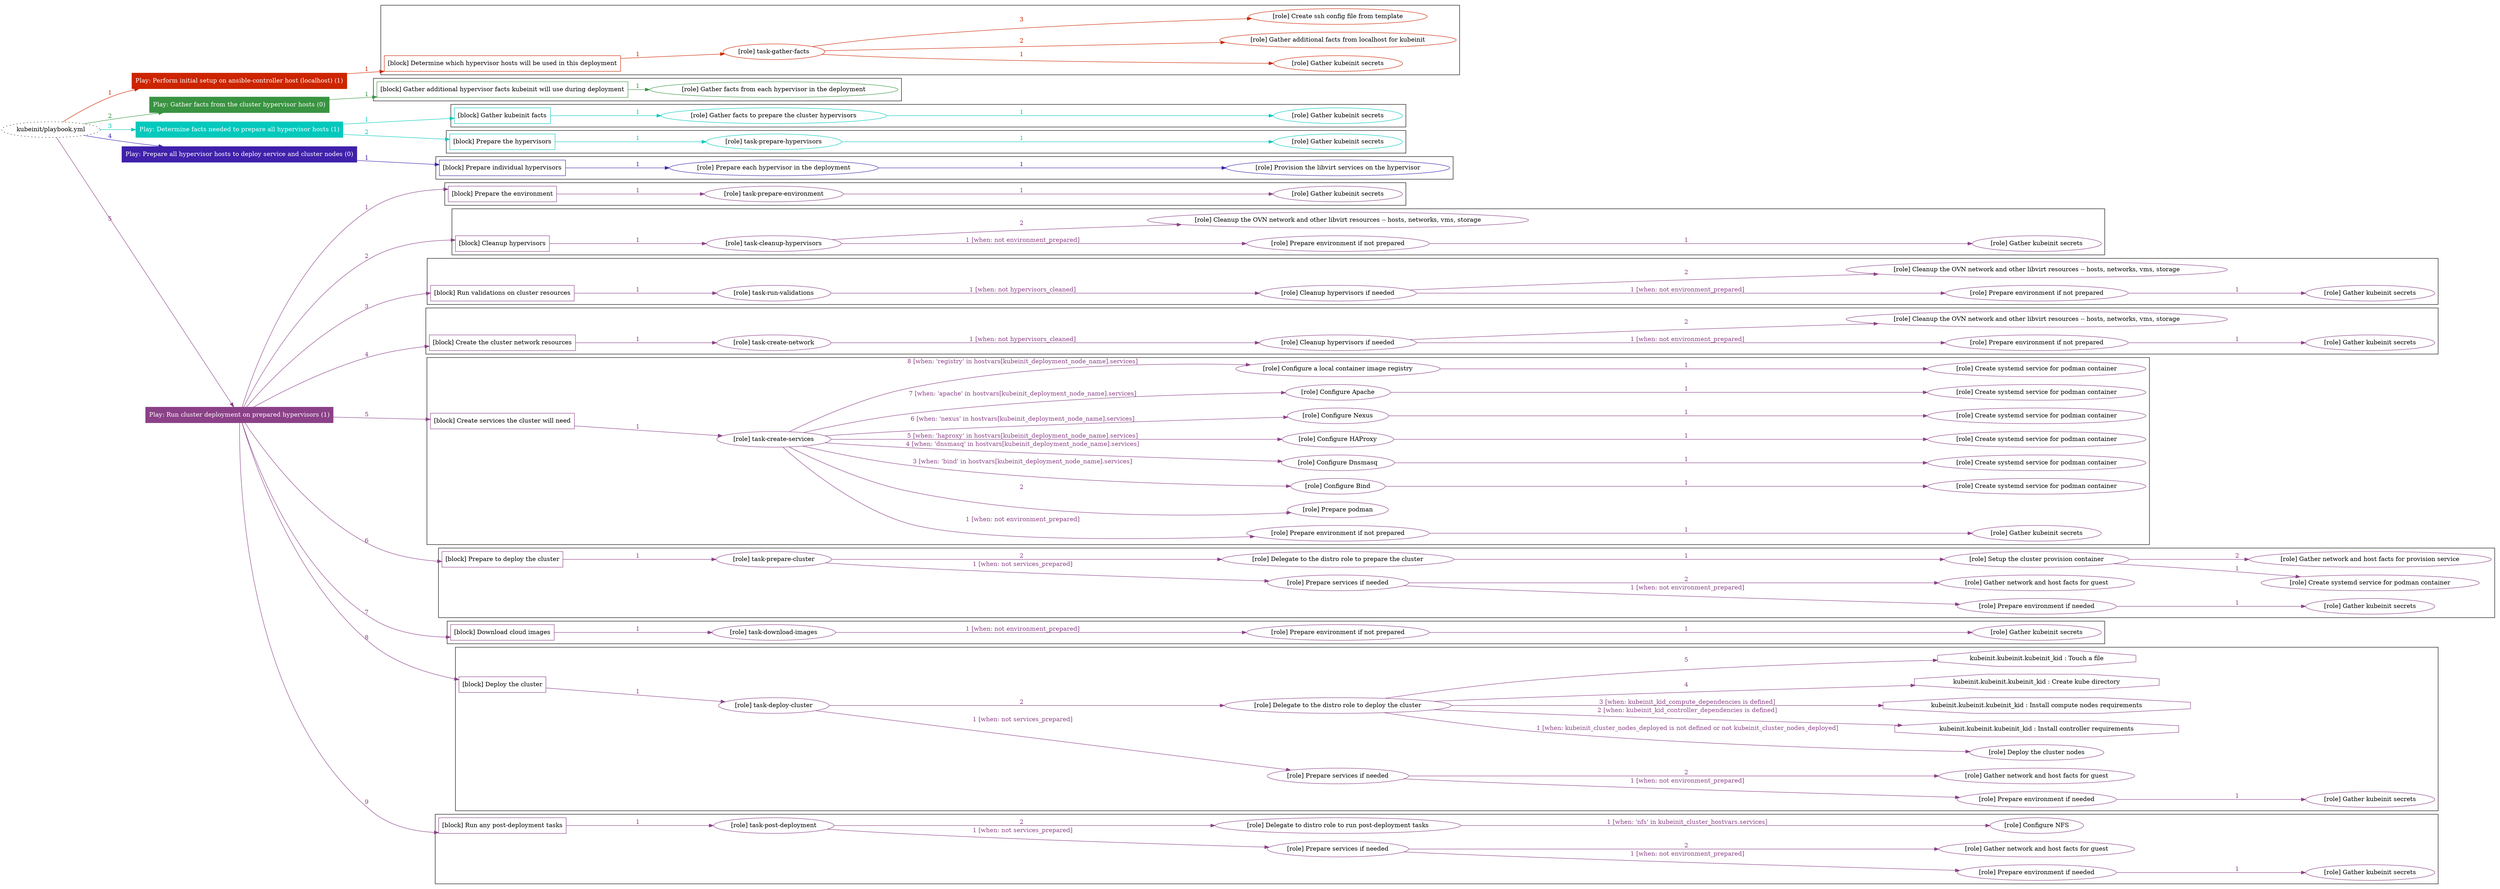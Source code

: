 digraph {
	graph [concentrate=true ordering=in rankdir=LR ratio=fill]
	edge [esep=5 sep=10]
	"kubeinit/playbook.yml" [URL="/home/runner/work/kubeinit/kubeinit/kubeinit/playbook.yml" id=playbook_a3b6d988 style=dotted]
	"kubeinit/playbook.yml" -> play_7da88937 [label="1 " color="#cc2500" fontcolor="#cc2500" id=edge_ec2f7f2c labeltooltip="1 " tooltip="1 "]
	subgraph "Play: Perform initial setup on ansible-controller host (localhost) (1)" {
		play_7da88937 [label="Play: Perform initial setup on ansible-controller host (localhost) (1)" URL="/home/runner/work/kubeinit/kubeinit/kubeinit/playbook.yml" color="#cc2500" fontcolor="#ffffff" id=play_7da88937 shape=box style=filled tooltip=localhost]
		play_7da88937 -> block_01de7db5 [label=1 color="#cc2500" fontcolor="#cc2500" id=edge_010103b4 labeltooltip=1 tooltip=1]
		subgraph cluster_block_01de7db5 {
			block_01de7db5 [label="[block] Determine which hypervisor hosts will be used in this deployment" URL="/home/runner/work/kubeinit/kubeinit/kubeinit/playbook.yml" color="#cc2500" id=block_01de7db5 labeltooltip="Determine which hypervisor hosts will be used in this deployment" shape=box tooltip="Determine which hypervisor hosts will be used in this deployment"]
			block_01de7db5 -> role_2841d60a [label="1 " color="#cc2500" fontcolor="#cc2500" id=edge_7ce9f77d labeltooltip="1 " tooltip="1 "]
			subgraph "task-gather-facts" {
				role_2841d60a [label="[role] task-gather-facts" URL="/home/runner/work/kubeinit/kubeinit/kubeinit/playbook.yml" color="#cc2500" id=role_2841d60a tooltip="task-gather-facts"]
				role_2841d60a -> role_4d927977 [label="1 " color="#cc2500" fontcolor="#cc2500" id=edge_10606aba labeltooltip="1 " tooltip="1 "]
				subgraph "Gather kubeinit secrets" {
					role_4d927977 [label="[role] Gather kubeinit secrets" URL="/home/runner/.ansible/collections/ansible_collections/kubeinit/kubeinit/roles/kubeinit_prepare/tasks/build_hypervisors_group.yml" color="#cc2500" id=role_4d927977 tooltip="Gather kubeinit secrets"]
				}
				role_2841d60a -> role_61345fc3 [label="2 " color="#cc2500" fontcolor="#cc2500" id=edge_1d467a12 labeltooltip="2 " tooltip="2 "]
				subgraph "Gather additional facts from localhost for kubeinit" {
					role_61345fc3 [label="[role] Gather additional facts from localhost for kubeinit" URL="/home/runner/.ansible/collections/ansible_collections/kubeinit/kubeinit/roles/kubeinit_prepare/tasks/build_hypervisors_group.yml" color="#cc2500" id=role_61345fc3 tooltip="Gather additional facts from localhost for kubeinit"]
				}
				role_2841d60a -> role_c1e74e64 [label="3 " color="#cc2500" fontcolor="#cc2500" id=edge_eb1b4c31 labeltooltip="3 " tooltip="3 "]
				subgraph "Create ssh config file from template" {
					role_c1e74e64 [label="[role] Create ssh config file from template" URL="/home/runner/.ansible/collections/ansible_collections/kubeinit/kubeinit/roles/kubeinit_prepare/tasks/build_hypervisors_group.yml" color="#cc2500" id=role_c1e74e64 tooltip="Create ssh config file from template"]
				}
			}
		}
	}
	"kubeinit/playbook.yml" -> play_c700f852 [label="2 " color="#399341" fontcolor="#399341" id=edge_25d1ec1a labeltooltip="2 " tooltip="2 "]
	subgraph "Play: Gather facts from the cluster hypervisor hosts (0)" {
		play_c700f852 [label="Play: Gather facts from the cluster hypervisor hosts (0)" URL="/home/runner/work/kubeinit/kubeinit/kubeinit/playbook.yml" color="#399341" fontcolor="#ffffff" id=play_c700f852 shape=box style=filled tooltip="Play: Gather facts from the cluster hypervisor hosts (0)"]
		play_c700f852 -> block_2046d2c4 [label=1 color="#399341" fontcolor="#399341" id=edge_0dbc45b4 labeltooltip=1 tooltip=1]
		subgraph cluster_block_2046d2c4 {
			block_2046d2c4 [label="[block] Gather additional hypervisor facts kubeinit will use during deployment" URL="/home/runner/work/kubeinit/kubeinit/kubeinit/playbook.yml" color="#399341" id=block_2046d2c4 labeltooltip="Gather additional hypervisor facts kubeinit will use during deployment" shape=box tooltip="Gather additional hypervisor facts kubeinit will use during deployment"]
			block_2046d2c4 -> role_655b7c63 [label="1 " color="#399341" fontcolor="#399341" id=edge_48ed6dbc labeltooltip="1 " tooltip="1 "]
			subgraph "Gather facts from each hypervisor in the deployment" {
				role_655b7c63 [label="[role] Gather facts from each hypervisor in the deployment" URL="/home/runner/work/kubeinit/kubeinit/kubeinit/playbook.yml" color="#399341" id=role_655b7c63 tooltip="Gather facts from each hypervisor in the deployment"]
			}
		}
	}
	"kubeinit/playbook.yml" -> play_9a8b04d5 [label="3 " color="#03c9bd" fontcolor="#03c9bd" id=edge_8480d9ca labeltooltip="3 " tooltip="3 "]
	subgraph "Play: Determine facts needed to prepare all hypervisor hosts (1)" {
		play_9a8b04d5 [label="Play: Determine facts needed to prepare all hypervisor hosts (1)" URL="/home/runner/work/kubeinit/kubeinit/kubeinit/playbook.yml" color="#03c9bd" fontcolor="#ffffff" id=play_9a8b04d5 shape=box style=filled tooltip=localhost]
		play_9a8b04d5 -> block_3eb2d1ef [label=1 color="#03c9bd" fontcolor="#03c9bd" id=edge_2e309b5a labeltooltip=1 tooltip=1]
		subgraph cluster_block_3eb2d1ef {
			block_3eb2d1ef [label="[block] Gather kubeinit facts" URL="/home/runner/work/kubeinit/kubeinit/kubeinit/playbook.yml" color="#03c9bd" id=block_3eb2d1ef labeltooltip="Gather kubeinit facts" shape=box tooltip="Gather kubeinit facts"]
			block_3eb2d1ef -> role_31548848 [label="1 " color="#03c9bd" fontcolor="#03c9bd" id=edge_3d2cd5bd labeltooltip="1 " tooltip="1 "]
			subgraph "Gather facts to prepare the cluster hypervisors" {
				role_31548848 [label="[role] Gather facts to prepare the cluster hypervisors" URL="/home/runner/work/kubeinit/kubeinit/kubeinit/playbook.yml" color="#03c9bd" id=role_31548848 tooltip="Gather facts to prepare the cluster hypervisors"]
				role_31548848 -> role_09ef5339 [label="1 " color="#03c9bd" fontcolor="#03c9bd" id=edge_1ca9e06e labeltooltip="1 " tooltip="1 "]
				subgraph "Gather kubeinit secrets" {
					role_09ef5339 [label="[role] Gather kubeinit secrets" URL="/home/runner/.ansible/collections/ansible_collections/kubeinit/kubeinit/roles/kubeinit_prepare/tasks/gather_kubeinit_facts.yml" color="#03c9bd" id=role_09ef5339 tooltip="Gather kubeinit secrets"]
				}
			}
		}
		play_9a8b04d5 -> block_5aad5f3d [label=2 color="#03c9bd" fontcolor="#03c9bd" id=edge_21dec9cb labeltooltip=2 tooltip=2]
		subgraph cluster_block_5aad5f3d {
			block_5aad5f3d [label="[block] Prepare the hypervisors" URL="/home/runner/work/kubeinit/kubeinit/kubeinit/playbook.yml" color="#03c9bd" id=block_5aad5f3d labeltooltip="Prepare the hypervisors" shape=box tooltip="Prepare the hypervisors"]
			block_5aad5f3d -> role_c0caacc0 [label="1 " color="#03c9bd" fontcolor="#03c9bd" id=edge_78eedc3a labeltooltip="1 " tooltip="1 "]
			subgraph "task-prepare-hypervisors" {
				role_c0caacc0 [label="[role] task-prepare-hypervisors" URL="/home/runner/work/kubeinit/kubeinit/kubeinit/playbook.yml" color="#03c9bd" id=role_c0caacc0 tooltip="task-prepare-hypervisors"]
				role_c0caacc0 -> role_a5a10338 [label="1 " color="#03c9bd" fontcolor="#03c9bd" id=edge_91ee9cf1 labeltooltip="1 " tooltip="1 "]
				subgraph "Gather kubeinit secrets" {
					role_a5a10338 [label="[role] Gather kubeinit secrets" URL="/home/runner/.ansible/collections/ansible_collections/kubeinit/kubeinit/roles/kubeinit_prepare/tasks/gather_kubeinit_facts.yml" color="#03c9bd" id=role_a5a10338 tooltip="Gather kubeinit secrets"]
				}
			}
		}
	}
	"kubeinit/playbook.yml" -> play_d4c3e355 [label="4 " color="#3f21ab" fontcolor="#3f21ab" id=edge_8b8034c9 labeltooltip="4 " tooltip="4 "]
	subgraph "Play: Prepare all hypervisor hosts to deploy service and cluster nodes (0)" {
		play_d4c3e355 [label="Play: Prepare all hypervisor hosts to deploy service and cluster nodes (0)" URL="/home/runner/work/kubeinit/kubeinit/kubeinit/playbook.yml" color="#3f21ab" fontcolor="#ffffff" id=play_d4c3e355 shape=box style=filled tooltip="Play: Prepare all hypervisor hosts to deploy service and cluster nodes (0)"]
		play_d4c3e355 -> block_ae126452 [label=1 color="#3f21ab" fontcolor="#3f21ab" id=edge_fa7900cc labeltooltip=1 tooltip=1]
		subgraph cluster_block_ae126452 {
			block_ae126452 [label="[block] Prepare individual hypervisors" URL="/home/runner/work/kubeinit/kubeinit/kubeinit/playbook.yml" color="#3f21ab" id=block_ae126452 labeltooltip="Prepare individual hypervisors" shape=box tooltip="Prepare individual hypervisors"]
			block_ae126452 -> role_384e535c [label="1 " color="#3f21ab" fontcolor="#3f21ab" id=edge_6902a4d9 labeltooltip="1 " tooltip="1 "]
			subgraph "Prepare each hypervisor in the deployment" {
				role_384e535c [label="[role] Prepare each hypervisor in the deployment" URL="/home/runner/work/kubeinit/kubeinit/kubeinit/playbook.yml" color="#3f21ab" id=role_384e535c tooltip="Prepare each hypervisor in the deployment"]
				role_384e535c -> role_13bac1fe [label="1 " color="#3f21ab" fontcolor="#3f21ab" id=edge_a03aad65 labeltooltip="1 " tooltip="1 "]
				subgraph "Provision the libvirt services on the hypervisor" {
					role_13bac1fe [label="[role] Provision the libvirt services on the hypervisor" URL="/home/runner/.ansible/collections/ansible_collections/kubeinit/kubeinit/roles/kubeinit_prepare/tasks/prepare_hypervisor.yml" color="#3f21ab" id=role_13bac1fe tooltip="Provision the libvirt services on the hypervisor"]
				}
			}
		}
	}
	"kubeinit/playbook.yml" -> play_ee2919b8 [label="5 " color="#8b4187" fontcolor="#8b4187" id=edge_284d4d8f labeltooltip="5 " tooltip="5 "]
	subgraph "Play: Run cluster deployment on prepared hypervisors (1)" {
		play_ee2919b8 [label="Play: Run cluster deployment on prepared hypervisors (1)" URL="/home/runner/work/kubeinit/kubeinit/kubeinit/playbook.yml" color="#8b4187" fontcolor="#ffffff" id=play_ee2919b8 shape=box style=filled tooltip=localhost]
		play_ee2919b8 -> block_0b40c368 [label=1 color="#8b4187" fontcolor="#8b4187" id=edge_a4daf62c labeltooltip=1 tooltip=1]
		subgraph cluster_block_0b40c368 {
			block_0b40c368 [label="[block] Prepare the environment" URL="/home/runner/work/kubeinit/kubeinit/kubeinit/playbook.yml" color="#8b4187" id=block_0b40c368 labeltooltip="Prepare the environment" shape=box tooltip="Prepare the environment"]
			block_0b40c368 -> role_77a5ecb5 [label="1 " color="#8b4187" fontcolor="#8b4187" id=edge_56739574 labeltooltip="1 " tooltip="1 "]
			subgraph "task-prepare-environment" {
				role_77a5ecb5 [label="[role] task-prepare-environment" URL="/home/runner/work/kubeinit/kubeinit/kubeinit/playbook.yml" color="#8b4187" id=role_77a5ecb5 tooltip="task-prepare-environment"]
				role_77a5ecb5 -> role_3a2b55ae [label="1 " color="#8b4187" fontcolor="#8b4187" id=edge_ef85f53b labeltooltip="1 " tooltip="1 "]
				subgraph "Gather kubeinit secrets" {
					role_3a2b55ae [label="[role] Gather kubeinit secrets" URL="/home/runner/.ansible/collections/ansible_collections/kubeinit/kubeinit/roles/kubeinit_prepare/tasks/gather_kubeinit_facts.yml" color="#8b4187" id=role_3a2b55ae tooltip="Gather kubeinit secrets"]
				}
			}
		}
		play_ee2919b8 -> block_7fd4cbfb [label=2 color="#8b4187" fontcolor="#8b4187" id=edge_3981ab30 labeltooltip=2 tooltip=2]
		subgraph cluster_block_7fd4cbfb {
			block_7fd4cbfb [label="[block] Cleanup hypervisors" URL="/home/runner/work/kubeinit/kubeinit/kubeinit/playbook.yml" color="#8b4187" id=block_7fd4cbfb labeltooltip="Cleanup hypervisors" shape=box tooltip="Cleanup hypervisors"]
			block_7fd4cbfb -> role_df36cb8c [label="1 " color="#8b4187" fontcolor="#8b4187" id=edge_929e90c1 labeltooltip="1 " tooltip="1 "]
			subgraph "task-cleanup-hypervisors" {
				role_df36cb8c [label="[role] task-cleanup-hypervisors" URL="/home/runner/work/kubeinit/kubeinit/kubeinit/playbook.yml" color="#8b4187" id=role_df36cb8c tooltip="task-cleanup-hypervisors"]
				role_df36cb8c -> role_170c4e81 [label="1 [when: not environment_prepared]" color="#8b4187" fontcolor="#8b4187" id=edge_e5377685 labeltooltip="1 [when: not environment_prepared]" tooltip="1 [when: not environment_prepared]"]
				subgraph "Prepare environment if not prepared" {
					role_170c4e81 [label="[role] Prepare environment if not prepared" URL="/home/runner/.ansible/collections/ansible_collections/kubeinit/kubeinit/roles/kubeinit_prepare/tasks/cleanup_hypervisors.yml" color="#8b4187" id=role_170c4e81 tooltip="Prepare environment if not prepared"]
					role_170c4e81 -> role_0bed563b [label="1 " color="#8b4187" fontcolor="#8b4187" id=edge_7bca97a5 labeltooltip="1 " tooltip="1 "]
					subgraph "Gather kubeinit secrets" {
						role_0bed563b [label="[role] Gather kubeinit secrets" URL="/home/runner/.ansible/collections/ansible_collections/kubeinit/kubeinit/roles/kubeinit_prepare/tasks/gather_kubeinit_facts.yml" color="#8b4187" id=role_0bed563b tooltip="Gather kubeinit secrets"]
					}
				}
				role_df36cb8c -> role_b9a8eeab [label="2 " color="#8b4187" fontcolor="#8b4187" id=edge_07374d51 labeltooltip="2 " tooltip="2 "]
				subgraph "Cleanup the OVN network and other libvirt resources -- hosts, networks, vms, storage" {
					role_b9a8eeab [label="[role] Cleanup the OVN network and other libvirt resources -- hosts, networks, vms, storage" URL="/home/runner/.ansible/collections/ansible_collections/kubeinit/kubeinit/roles/kubeinit_prepare/tasks/cleanup_hypervisors.yml" color="#8b4187" id=role_b9a8eeab tooltip="Cleanup the OVN network and other libvirt resources -- hosts, networks, vms, storage"]
				}
			}
		}
		play_ee2919b8 -> block_14c41b4b [label=3 color="#8b4187" fontcolor="#8b4187" id=edge_72a6cb76 labeltooltip=3 tooltip=3]
		subgraph cluster_block_14c41b4b {
			block_14c41b4b [label="[block] Run validations on cluster resources" URL="/home/runner/work/kubeinit/kubeinit/kubeinit/playbook.yml" color="#8b4187" id=block_14c41b4b labeltooltip="Run validations on cluster resources" shape=box tooltip="Run validations on cluster resources"]
			block_14c41b4b -> role_aa5f715f [label="1 " color="#8b4187" fontcolor="#8b4187" id=edge_05eca11f labeltooltip="1 " tooltip="1 "]
			subgraph "task-run-validations" {
				role_aa5f715f [label="[role] task-run-validations" URL="/home/runner/work/kubeinit/kubeinit/kubeinit/playbook.yml" color="#8b4187" id=role_aa5f715f tooltip="task-run-validations"]
				role_aa5f715f -> role_aabf47f7 [label="1 [when: not hypervisors_cleaned]" color="#8b4187" fontcolor="#8b4187" id=edge_7cb7654c labeltooltip="1 [when: not hypervisors_cleaned]" tooltip="1 [when: not hypervisors_cleaned]"]
				subgraph "Cleanup hypervisors if needed" {
					role_aabf47f7 [label="[role] Cleanup hypervisors if needed" URL="/home/runner/.ansible/collections/ansible_collections/kubeinit/kubeinit/roles/kubeinit_validations/tasks/main.yml" color="#8b4187" id=role_aabf47f7 tooltip="Cleanup hypervisors if needed"]
					role_aabf47f7 -> role_b5839041 [label="1 [when: not environment_prepared]" color="#8b4187" fontcolor="#8b4187" id=edge_a832a2ee labeltooltip="1 [when: not environment_prepared]" tooltip="1 [when: not environment_prepared]"]
					subgraph "Prepare environment if not prepared" {
						role_b5839041 [label="[role] Prepare environment if not prepared" URL="/home/runner/.ansible/collections/ansible_collections/kubeinit/kubeinit/roles/kubeinit_prepare/tasks/cleanup_hypervisors.yml" color="#8b4187" id=role_b5839041 tooltip="Prepare environment if not prepared"]
						role_b5839041 -> role_329ce0e7 [label="1 " color="#8b4187" fontcolor="#8b4187" id=edge_b0f44d13 labeltooltip="1 " tooltip="1 "]
						subgraph "Gather kubeinit secrets" {
							role_329ce0e7 [label="[role] Gather kubeinit secrets" URL="/home/runner/.ansible/collections/ansible_collections/kubeinit/kubeinit/roles/kubeinit_prepare/tasks/gather_kubeinit_facts.yml" color="#8b4187" id=role_329ce0e7 tooltip="Gather kubeinit secrets"]
						}
					}
					role_aabf47f7 -> role_f16f4958 [label="2 " color="#8b4187" fontcolor="#8b4187" id=edge_7887a22c labeltooltip="2 " tooltip="2 "]
					subgraph "Cleanup the OVN network and other libvirt resources -- hosts, networks, vms, storage" {
						role_f16f4958 [label="[role] Cleanup the OVN network and other libvirt resources -- hosts, networks, vms, storage" URL="/home/runner/.ansible/collections/ansible_collections/kubeinit/kubeinit/roles/kubeinit_prepare/tasks/cleanup_hypervisors.yml" color="#8b4187" id=role_f16f4958 tooltip="Cleanup the OVN network and other libvirt resources -- hosts, networks, vms, storage"]
					}
				}
			}
		}
		play_ee2919b8 -> block_8fd2def1 [label=4 color="#8b4187" fontcolor="#8b4187" id=edge_de07cdc4 labeltooltip=4 tooltip=4]
		subgraph cluster_block_8fd2def1 {
			block_8fd2def1 [label="[block] Create the cluster network resources" URL="/home/runner/work/kubeinit/kubeinit/kubeinit/playbook.yml" color="#8b4187" id=block_8fd2def1 labeltooltip="Create the cluster network resources" shape=box tooltip="Create the cluster network resources"]
			block_8fd2def1 -> role_246766a7 [label="1 " color="#8b4187" fontcolor="#8b4187" id=edge_268b9626 labeltooltip="1 " tooltip="1 "]
			subgraph "task-create-network" {
				role_246766a7 [label="[role] task-create-network" URL="/home/runner/work/kubeinit/kubeinit/kubeinit/playbook.yml" color="#8b4187" id=role_246766a7 tooltip="task-create-network"]
				role_246766a7 -> role_cf760689 [label="1 [when: not hypervisors_cleaned]" color="#8b4187" fontcolor="#8b4187" id=edge_21ca73d1 labeltooltip="1 [when: not hypervisors_cleaned]" tooltip="1 [when: not hypervisors_cleaned]"]
				subgraph "Cleanup hypervisors if needed" {
					role_cf760689 [label="[role] Cleanup hypervisors if needed" URL="/home/runner/.ansible/collections/ansible_collections/kubeinit/kubeinit/roles/kubeinit_libvirt/tasks/create_network.yml" color="#8b4187" id=role_cf760689 tooltip="Cleanup hypervisors if needed"]
					role_cf760689 -> role_1d00d72b [label="1 [when: not environment_prepared]" color="#8b4187" fontcolor="#8b4187" id=edge_b117cf4c labeltooltip="1 [when: not environment_prepared]" tooltip="1 [when: not environment_prepared]"]
					subgraph "Prepare environment if not prepared" {
						role_1d00d72b [label="[role] Prepare environment if not prepared" URL="/home/runner/.ansible/collections/ansible_collections/kubeinit/kubeinit/roles/kubeinit_prepare/tasks/cleanup_hypervisors.yml" color="#8b4187" id=role_1d00d72b tooltip="Prepare environment if not prepared"]
						role_1d00d72b -> role_3562d331 [label="1 " color="#8b4187" fontcolor="#8b4187" id=edge_32a9e3aa labeltooltip="1 " tooltip="1 "]
						subgraph "Gather kubeinit secrets" {
							role_3562d331 [label="[role] Gather kubeinit secrets" URL="/home/runner/.ansible/collections/ansible_collections/kubeinit/kubeinit/roles/kubeinit_prepare/tasks/gather_kubeinit_facts.yml" color="#8b4187" id=role_3562d331 tooltip="Gather kubeinit secrets"]
						}
					}
					role_cf760689 -> role_669841b4 [label="2 " color="#8b4187" fontcolor="#8b4187" id=edge_b7fe3dd4 labeltooltip="2 " tooltip="2 "]
					subgraph "Cleanup the OVN network and other libvirt resources -- hosts, networks, vms, storage" {
						role_669841b4 [label="[role] Cleanup the OVN network and other libvirt resources -- hosts, networks, vms, storage" URL="/home/runner/.ansible/collections/ansible_collections/kubeinit/kubeinit/roles/kubeinit_prepare/tasks/cleanup_hypervisors.yml" color="#8b4187" id=role_669841b4 tooltip="Cleanup the OVN network and other libvirt resources -- hosts, networks, vms, storage"]
					}
				}
			}
		}
		play_ee2919b8 -> block_69b08d01 [label=5 color="#8b4187" fontcolor="#8b4187" id=edge_3dd45a62 labeltooltip=5 tooltip=5]
		subgraph cluster_block_69b08d01 {
			block_69b08d01 [label="[block] Create services the cluster will need" URL="/home/runner/work/kubeinit/kubeinit/kubeinit/playbook.yml" color="#8b4187" id=block_69b08d01 labeltooltip="Create services the cluster will need" shape=box tooltip="Create services the cluster will need"]
			block_69b08d01 -> role_ccf7c618 [label="1 " color="#8b4187" fontcolor="#8b4187" id=edge_a684c898 labeltooltip="1 " tooltip="1 "]
			subgraph "task-create-services" {
				role_ccf7c618 [label="[role] task-create-services" URL="/home/runner/work/kubeinit/kubeinit/kubeinit/playbook.yml" color="#8b4187" id=role_ccf7c618 tooltip="task-create-services"]
				role_ccf7c618 -> role_6b120dbf [label="1 [when: not environment_prepared]" color="#8b4187" fontcolor="#8b4187" id=edge_15dfcf66 labeltooltip="1 [when: not environment_prepared]" tooltip="1 [when: not environment_prepared]"]
				subgraph "Prepare environment if not prepared" {
					role_6b120dbf [label="[role] Prepare environment if not prepared" URL="/home/runner/.ansible/collections/ansible_collections/kubeinit/kubeinit/roles/kubeinit_services/tasks/main.yml" color="#8b4187" id=role_6b120dbf tooltip="Prepare environment if not prepared"]
					role_6b120dbf -> role_6e4acac1 [label="1 " color="#8b4187" fontcolor="#8b4187" id=edge_44f2105d labeltooltip="1 " tooltip="1 "]
					subgraph "Gather kubeinit secrets" {
						role_6e4acac1 [label="[role] Gather kubeinit secrets" URL="/home/runner/.ansible/collections/ansible_collections/kubeinit/kubeinit/roles/kubeinit_prepare/tasks/gather_kubeinit_facts.yml" color="#8b4187" id=role_6e4acac1 tooltip="Gather kubeinit secrets"]
					}
				}
				role_ccf7c618 -> role_a4d71922 [label="2 " color="#8b4187" fontcolor="#8b4187" id=edge_5ebb16ab labeltooltip="2 " tooltip="2 "]
				subgraph "Prepare podman" {
					role_a4d71922 [label="[role] Prepare podman" URL="/home/runner/.ansible/collections/ansible_collections/kubeinit/kubeinit/roles/kubeinit_services/tasks/00_create_service_pod.yml" color="#8b4187" id=role_a4d71922 tooltip="Prepare podman"]
				}
				role_ccf7c618 -> role_52576dc7 [label="3 [when: 'bind' in hostvars[kubeinit_deployment_node_name].services]" color="#8b4187" fontcolor="#8b4187" id=edge_90e7e8e9 labeltooltip="3 [when: 'bind' in hostvars[kubeinit_deployment_node_name].services]" tooltip="3 [when: 'bind' in hostvars[kubeinit_deployment_node_name].services]"]
				subgraph "Configure Bind" {
					role_52576dc7 [label="[role] Configure Bind" URL="/home/runner/.ansible/collections/ansible_collections/kubeinit/kubeinit/roles/kubeinit_services/tasks/start_services_containers.yml" color="#8b4187" id=role_52576dc7 tooltip="Configure Bind"]
					role_52576dc7 -> role_b72d24b9 [label="1 " color="#8b4187" fontcolor="#8b4187" id=edge_837bd0d5 labeltooltip="1 " tooltip="1 "]
					subgraph "Create systemd service for podman container" {
						role_b72d24b9 [label="[role] Create systemd service for podman container" URL="/home/runner/.ansible/collections/ansible_collections/kubeinit/kubeinit/roles/kubeinit_bind/tasks/main.yml" color="#8b4187" id=role_b72d24b9 tooltip="Create systemd service for podman container"]
					}
				}
				role_ccf7c618 -> role_0ff3f02c [label="4 [when: 'dnsmasq' in hostvars[kubeinit_deployment_node_name].services]" color="#8b4187" fontcolor="#8b4187" id=edge_c4aea813 labeltooltip="4 [when: 'dnsmasq' in hostvars[kubeinit_deployment_node_name].services]" tooltip="4 [when: 'dnsmasq' in hostvars[kubeinit_deployment_node_name].services]"]
				subgraph "Configure Dnsmasq" {
					role_0ff3f02c [label="[role] Configure Dnsmasq" URL="/home/runner/.ansible/collections/ansible_collections/kubeinit/kubeinit/roles/kubeinit_services/tasks/start_services_containers.yml" color="#8b4187" id=role_0ff3f02c tooltip="Configure Dnsmasq"]
					role_0ff3f02c -> role_c827082e [label="1 " color="#8b4187" fontcolor="#8b4187" id=edge_736a63cf labeltooltip="1 " tooltip="1 "]
					subgraph "Create systemd service for podman container" {
						role_c827082e [label="[role] Create systemd service for podman container" URL="/home/runner/.ansible/collections/ansible_collections/kubeinit/kubeinit/roles/kubeinit_dnsmasq/tasks/main.yml" color="#8b4187" id=role_c827082e tooltip="Create systemd service for podman container"]
					}
				}
				role_ccf7c618 -> role_b1fc8a46 [label="5 [when: 'haproxy' in hostvars[kubeinit_deployment_node_name].services]" color="#8b4187" fontcolor="#8b4187" id=edge_b3cb1522 labeltooltip="5 [when: 'haproxy' in hostvars[kubeinit_deployment_node_name].services]" tooltip="5 [when: 'haproxy' in hostvars[kubeinit_deployment_node_name].services]"]
				subgraph "Configure HAProxy" {
					role_b1fc8a46 [label="[role] Configure HAProxy" URL="/home/runner/.ansible/collections/ansible_collections/kubeinit/kubeinit/roles/kubeinit_services/tasks/start_services_containers.yml" color="#8b4187" id=role_b1fc8a46 tooltip="Configure HAProxy"]
					role_b1fc8a46 -> role_795ff161 [label="1 " color="#8b4187" fontcolor="#8b4187" id=edge_3c2e76ab labeltooltip="1 " tooltip="1 "]
					subgraph "Create systemd service for podman container" {
						role_795ff161 [label="[role] Create systemd service for podman container" URL="/home/runner/.ansible/collections/ansible_collections/kubeinit/kubeinit/roles/kubeinit_haproxy/tasks/main.yml" color="#8b4187" id=role_795ff161 tooltip="Create systemd service for podman container"]
					}
				}
				role_ccf7c618 -> role_6f751769 [label="6 [when: 'nexus' in hostvars[kubeinit_deployment_node_name].services]" color="#8b4187" fontcolor="#8b4187" id=edge_058811b0 labeltooltip="6 [when: 'nexus' in hostvars[kubeinit_deployment_node_name].services]" tooltip="6 [when: 'nexus' in hostvars[kubeinit_deployment_node_name].services]"]
				subgraph "Configure Nexus" {
					role_6f751769 [label="[role] Configure Nexus" URL="/home/runner/.ansible/collections/ansible_collections/kubeinit/kubeinit/roles/kubeinit_services/tasks/start_services_containers.yml" color="#8b4187" id=role_6f751769 tooltip="Configure Nexus"]
					role_6f751769 -> role_440de09e [label="1 " color="#8b4187" fontcolor="#8b4187" id=edge_d6ce9003 labeltooltip="1 " tooltip="1 "]
					subgraph "Create systemd service for podman container" {
						role_440de09e [label="[role] Create systemd service for podman container" URL="/home/runner/.ansible/collections/ansible_collections/kubeinit/kubeinit/roles/kubeinit_nexus/tasks/main.yml" color="#8b4187" id=role_440de09e tooltip="Create systemd service for podman container"]
					}
				}
				role_ccf7c618 -> role_133c27bc [label="7 [when: 'apache' in hostvars[kubeinit_deployment_node_name].services]" color="#8b4187" fontcolor="#8b4187" id=edge_5235dfd2 labeltooltip="7 [when: 'apache' in hostvars[kubeinit_deployment_node_name].services]" tooltip="7 [when: 'apache' in hostvars[kubeinit_deployment_node_name].services]"]
				subgraph "Configure Apache" {
					role_133c27bc [label="[role] Configure Apache" URL="/home/runner/.ansible/collections/ansible_collections/kubeinit/kubeinit/roles/kubeinit_services/tasks/start_services_containers.yml" color="#8b4187" id=role_133c27bc tooltip="Configure Apache"]
					role_133c27bc -> role_8e7b061c [label="1 " color="#8b4187" fontcolor="#8b4187" id=edge_6254954a labeltooltip="1 " tooltip="1 "]
					subgraph "Create systemd service for podman container" {
						role_8e7b061c [label="[role] Create systemd service for podman container" URL="/home/runner/.ansible/collections/ansible_collections/kubeinit/kubeinit/roles/kubeinit_apache/tasks/main.yml" color="#8b4187" id=role_8e7b061c tooltip="Create systemd service for podman container"]
					}
				}
				role_ccf7c618 -> role_6700ea4a [label="8 [when: 'registry' in hostvars[kubeinit_deployment_node_name].services]" color="#8b4187" fontcolor="#8b4187" id=edge_60bacd73 labeltooltip="8 [when: 'registry' in hostvars[kubeinit_deployment_node_name].services]" tooltip="8 [when: 'registry' in hostvars[kubeinit_deployment_node_name].services]"]
				subgraph "Configure a local container image registry" {
					role_6700ea4a [label="[role] Configure a local container image registry" URL="/home/runner/.ansible/collections/ansible_collections/kubeinit/kubeinit/roles/kubeinit_services/tasks/start_services_containers.yml" color="#8b4187" id=role_6700ea4a tooltip="Configure a local container image registry"]
					role_6700ea4a -> role_ab66929b [label="1 " color="#8b4187" fontcolor="#8b4187" id=edge_30f74593 labeltooltip="1 " tooltip="1 "]
					subgraph "Create systemd service for podman container" {
						role_ab66929b [label="[role] Create systemd service for podman container" URL="/home/runner/.ansible/collections/ansible_collections/kubeinit/kubeinit/roles/kubeinit_registry/tasks/main.yml" color="#8b4187" id=role_ab66929b tooltip="Create systemd service for podman container"]
					}
				}
			}
		}
		play_ee2919b8 -> block_fa9eeb15 [label=6 color="#8b4187" fontcolor="#8b4187" id=edge_6e3bc34c labeltooltip=6 tooltip=6]
		subgraph cluster_block_fa9eeb15 {
			block_fa9eeb15 [label="[block] Prepare to deploy the cluster" URL="/home/runner/work/kubeinit/kubeinit/kubeinit/playbook.yml" color="#8b4187" id=block_fa9eeb15 labeltooltip="Prepare to deploy the cluster" shape=box tooltip="Prepare to deploy the cluster"]
			block_fa9eeb15 -> role_0394b921 [label="1 " color="#8b4187" fontcolor="#8b4187" id=edge_b008e7a0 labeltooltip="1 " tooltip="1 "]
			subgraph "task-prepare-cluster" {
				role_0394b921 [label="[role] task-prepare-cluster" URL="/home/runner/work/kubeinit/kubeinit/kubeinit/playbook.yml" color="#8b4187" id=role_0394b921 tooltip="task-prepare-cluster"]
				role_0394b921 -> role_32bfa520 [label="1 [when: not services_prepared]" color="#8b4187" fontcolor="#8b4187" id=edge_30c8a324 labeltooltip="1 [when: not services_prepared]" tooltip="1 [when: not services_prepared]"]
				subgraph "Prepare services if needed" {
					role_32bfa520 [label="[role] Prepare services if needed" URL="/home/runner/.ansible/collections/ansible_collections/kubeinit/kubeinit/roles/kubeinit_prepare/tasks/prepare_cluster.yml" color="#8b4187" id=role_32bfa520 tooltip="Prepare services if needed"]
					role_32bfa520 -> role_dbdee3b5 [label="1 [when: not environment_prepared]" color="#8b4187" fontcolor="#8b4187" id=edge_9823fcf0 labeltooltip="1 [when: not environment_prepared]" tooltip="1 [when: not environment_prepared]"]
					subgraph "Prepare environment if needed" {
						role_dbdee3b5 [label="[role] Prepare environment if needed" URL="/home/runner/.ansible/collections/ansible_collections/kubeinit/kubeinit/roles/kubeinit_services/tasks/prepare_services.yml" color="#8b4187" id=role_dbdee3b5 tooltip="Prepare environment if needed"]
						role_dbdee3b5 -> role_d5b109f0 [label="1 " color="#8b4187" fontcolor="#8b4187" id=edge_c01e3a1d labeltooltip="1 " tooltip="1 "]
						subgraph "Gather kubeinit secrets" {
							role_d5b109f0 [label="[role] Gather kubeinit secrets" URL="/home/runner/.ansible/collections/ansible_collections/kubeinit/kubeinit/roles/kubeinit_prepare/tasks/gather_kubeinit_facts.yml" color="#8b4187" id=role_d5b109f0 tooltip="Gather kubeinit secrets"]
						}
					}
					role_32bfa520 -> role_9d855660 [label="2 " color="#8b4187" fontcolor="#8b4187" id=edge_821c7712 labeltooltip="2 " tooltip="2 "]
					subgraph "Gather network and host facts for guest" {
						role_9d855660 [label="[role] Gather network and host facts for guest" URL="/home/runner/.ansible/collections/ansible_collections/kubeinit/kubeinit/roles/kubeinit_services/tasks/prepare_services.yml" color="#8b4187" id=role_9d855660 tooltip="Gather network and host facts for guest"]
					}
				}
				role_0394b921 -> role_df01194c [label="2 " color="#8b4187" fontcolor="#8b4187" id=edge_1b72be16 labeltooltip="2 " tooltip="2 "]
				subgraph "Delegate to the distro role to prepare the cluster" {
					role_df01194c [label="[role] Delegate to the distro role to prepare the cluster" URL="/home/runner/.ansible/collections/ansible_collections/kubeinit/kubeinit/roles/kubeinit_prepare/tasks/prepare_cluster.yml" color="#8b4187" id=role_df01194c tooltip="Delegate to the distro role to prepare the cluster"]
					role_df01194c -> role_13a483b0 [label="1 " color="#8b4187" fontcolor="#8b4187" id=edge_2257461b labeltooltip="1 " tooltip="1 "]
					subgraph "Setup the cluster provision container" {
						role_13a483b0 [label="[role] Setup the cluster provision container" URL="/home/runner/.ansible/collections/ansible_collections/kubeinit/kubeinit/roles/kubeinit_kid/tasks/prepare_cluster.yml" color="#8b4187" id=role_13a483b0 tooltip="Setup the cluster provision container"]
						role_13a483b0 -> role_2fcdd182 [label="1 " color="#8b4187" fontcolor="#8b4187" id=edge_4591af6d labeltooltip="1 " tooltip="1 "]
						subgraph "Create systemd service for podman container" {
							role_2fcdd182 [label="[role] Create systemd service for podman container" URL="/home/runner/.ansible/collections/ansible_collections/kubeinit/kubeinit/roles/kubeinit_services/tasks/create_provision_container.yml" color="#8b4187" id=role_2fcdd182 tooltip="Create systemd service for podman container"]
						}
						role_13a483b0 -> role_1cd0c0c1 [label="2 " color="#8b4187" fontcolor="#8b4187" id=edge_e6072d39 labeltooltip="2 " tooltip="2 "]
						subgraph "Gather network and host facts for provision service" {
							role_1cd0c0c1 [label="[role] Gather network and host facts for provision service" URL="/home/runner/.ansible/collections/ansible_collections/kubeinit/kubeinit/roles/kubeinit_services/tasks/create_provision_container.yml" color="#8b4187" id=role_1cd0c0c1 tooltip="Gather network and host facts for provision service"]
						}
					}
				}
			}
		}
		play_ee2919b8 -> block_b25dd62b [label=7 color="#8b4187" fontcolor="#8b4187" id=edge_97047f38 labeltooltip=7 tooltip=7]
		subgraph cluster_block_b25dd62b {
			block_b25dd62b [label="[block] Download cloud images" URL="/home/runner/work/kubeinit/kubeinit/kubeinit/playbook.yml" color="#8b4187" id=block_b25dd62b labeltooltip="Download cloud images" shape=box tooltip="Download cloud images"]
			block_b25dd62b -> role_e11c3dd9 [label="1 " color="#8b4187" fontcolor="#8b4187" id=edge_794ffd6d labeltooltip="1 " tooltip="1 "]
			subgraph "task-download-images" {
				role_e11c3dd9 [label="[role] task-download-images" URL="/home/runner/work/kubeinit/kubeinit/kubeinit/playbook.yml" color="#8b4187" id=role_e11c3dd9 tooltip="task-download-images"]
				role_e11c3dd9 -> role_624bda75 [label="1 [when: not environment_prepared]" color="#8b4187" fontcolor="#8b4187" id=edge_4b71f2c7 labeltooltip="1 [when: not environment_prepared]" tooltip="1 [when: not environment_prepared]"]
				subgraph "Prepare environment if not prepared" {
					role_624bda75 [label="[role] Prepare environment if not prepared" URL="/home/runner/.ansible/collections/ansible_collections/kubeinit/kubeinit/roles/kubeinit_libvirt/tasks/download_cloud_images.yml" color="#8b4187" id=role_624bda75 tooltip="Prepare environment if not prepared"]
					role_624bda75 -> role_a7861f3a [label="1 " color="#8b4187" fontcolor="#8b4187" id=edge_82a0a7e6 labeltooltip="1 " tooltip="1 "]
					subgraph "Gather kubeinit secrets" {
						role_a7861f3a [label="[role] Gather kubeinit secrets" URL="/home/runner/.ansible/collections/ansible_collections/kubeinit/kubeinit/roles/kubeinit_prepare/tasks/gather_kubeinit_facts.yml" color="#8b4187" id=role_a7861f3a tooltip="Gather kubeinit secrets"]
					}
				}
			}
		}
		play_ee2919b8 -> block_461e08e7 [label=8 color="#8b4187" fontcolor="#8b4187" id=edge_0eedc958 labeltooltip=8 tooltip=8]
		subgraph cluster_block_461e08e7 {
			block_461e08e7 [label="[block] Deploy the cluster" URL="/home/runner/work/kubeinit/kubeinit/kubeinit/playbook.yml" color="#8b4187" id=block_461e08e7 labeltooltip="Deploy the cluster" shape=box tooltip="Deploy the cluster"]
			block_461e08e7 -> role_9576999d [label="1 " color="#8b4187" fontcolor="#8b4187" id=edge_25661ebb labeltooltip="1 " tooltip="1 "]
			subgraph "task-deploy-cluster" {
				role_9576999d [label="[role] task-deploy-cluster" URL="/home/runner/work/kubeinit/kubeinit/kubeinit/playbook.yml" color="#8b4187" id=role_9576999d tooltip="task-deploy-cluster"]
				role_9576999d -> role_e70f46bf [label="1 [when: not services_prepared]" color="#8b4187" fontcolor="#8b4187" id=edge_d4884fcc labeltooltip="1 [when: not services_prepared]" tooltip="1 [when: not services_prepared]"]
				subgraph "Prepare services if needed" {
					role_e70f46bf [label="[role] Prepare services if needed" URL="/home/runner/.ansible/collections/ansible_collections/kubeinit/kubeinit/roles/kubeinit_prepare/tasks/deploy_cluster.yml" color="#8b4187" id=role_e70f46bf tooltip="Prepare services if needed"]
					role_e70f46bf -> role_0cb302f1 [label="1 [when: not environment_prepared]" color="#8b4187" fontcolor="#8b4187" id=edge_a318f517 labeltooltip="1 [when: not environment_prepared]" tooltip="1 [when: not environment_prepared]"]
					subgraph "Prepare environment if needed" {
						role_0cb302f1 [label="[role] Prepare environment if needed" URL="/home/runner/.ansible/collections/ansible_collections/kubeinit/kubeinit/roles/kubeinit_services/tasks/prepare_services.yml" color="#8b4187" id=role_0cb302f1 tooltip="Prepare environment if needed"]
						role_0cb302f1 -> role_351c06df [label="1 " color="#8b4187" fontcolor="#8b4187" id=edge_2e9362b3 labeltooltip="1 " tooltip="1 "]
						subgraph "Gather kubeinit secrets" {
							role_351c06df [label="[role] Gather kubeinit secrets" URL="/home/runner/.ansible/collections/ansible_collections/kubeinit/kubeinit/roles/kubeinit_prepare/tasks/gather_kubeinit_facts.yml" color="#8b4187" id=role_351c06df tooltip="Gather kubeinit secrets"]
						}
					}
					role_e70f46bf -> role_04bdb855 [label="2 " color="#8b4187" fontcolor="#8b4187" id=edge_573ebc12 labeltooltip="2 " tooltip="2 "]
					subgraph "Gather network and host facts for guest" {
						role_04bdb855 [label="[role] Gather network and host facts for guest" URL="/home/runner/.ansible/collections/ansible_collections/kubeinit/kubeinit/roles/kubeinit_services/tasks/prepare_services.yml" color="#8b4187" id=role_04bdb855 tooltip="Gather network and host facts for guest"]
					}
				}
				role_9576999d -> role_4a87d350 [label="2 " color="#8b4187" fontcolor="#8b4187" id=edge_3e4b494e labeltooltip="2 " tooltip="2 "]
				subgraph "Delegate to the distro role to deploy the cluster" {
					role_4a87d350 [label="[role] Delegate to the distro role to deploy the cluster" URL="/home/runner/.ansible/collections/ansible_collections/kubeinit/kubeinit/roles/kubeinit_prepare/tasks/deploy_cluster.yml" color="#8b4187" id=role_4a87d350 tooltip="Delegate to the distro role to deploy the cluster"]
					role_4a87d350 -> role_e60cb944 [label="1 [when: kubeinit_cluster_nodes_deployed is not defined or not kubeinit_cluster_nodes_deployed]" color="#8b4187" fontcolor="#8b4187" id=edge_62dcf754 labeltooltip="1 [when: kubeinit_cluster_nodes_deployed is not defined or not kubeinit_cluster_nodes_deployed]" tooltip="1 [when: kubeinit_cluster_nodes_deployed is not defined or not kubeinit_cluster_nodes_deployed]"]
					subgraph "Deploy the cluster nodes" {
						role_e60cb944 [label="[role] Deploy the cluster nodes" URL="/home/runner/.ansible/collections/ansible_collections/kubeinit/kubeinit/roles/kubeinit_kid/tasks/main.yml" color="#8b4187" id=role_e60cb944 tooltip="Deploy the cluster nodes"]
					}
					task_6348e873 [label="kubeinit.kubeinit.kubeinit_kid : Install controller requirements" URL="/home/runner/.ansible/collections/ansible_collections/kubeinit/kubeinit/roles/kubeinit_kid/tasks/main.yml" color="#8b4187" id=task_6348e873 shape=octagon tooltip="kubeinit.kubeinit.kubeinit_kid : Install controller requirements"]
					role_4a87d350 -> task_6348e873 [label="2 [when: kubeinit_kid_controller_dependencies is defined]" color="#8b4187" fontcolor="#8b4187" id=edge_4bd940f1 labeltooltip="2 [when: kubeinit_kid_controller_dependencies is defined]" tooltip="2 [when: kubeinit_kid_controller_dependencies is defined]"]
					task_322ee2c9 [label="kubeinit.kubeinit.kubeinit_kid : Install compute nodes requirements" URL="/home/runner/.ansible/collections/ansible_collections/kubeinit/kubeinit/roles/kubeinit_kid/tasks/main.yml" color="#8b4187" id=task_322ee2c9 shape=octagon tooltip="kubeinit.kubeinit.kubeinit_kid : Install compute nodes requirements"]
					role_4a87d350 -> task_322ee2c9 [label="3 [when: kubeinit_kid_compute_dependencies is defined]" color="#8b4187" fontcolor="#8b4187" id=edge_93335b90 labeltooltip="3 [when: kubeinit_kid_compute_dependencies is defined]" tooltip="3 [when: kubeinit_kid_compute_dependencies is defined]"]
					task_cbb4040b [label="kubeinit.kubeinit.kubeinit_kid : Create kube directory" URL="/home/runner/.ansible/collections/ansible_collections/kubeinit/kubeinit/roles/kubeinit_kid/tasks/main.yml" color="#8b4187" id=task_cbb4040b shape=octagon tooltip="kubeinit.kubeinit.kubeinit_kid : Create kube directory"]
					role_4a87d350 -> task_cbb4040b [label="4 " color="#8b4187" fontcolor="#8b4187" id=edge_908d8d1f labeltooltip="4 " tooltip="4 "]
					task_d6c5c1fa [label="kubeinit.kubeinit.kubeinit_kid : Touch a file" URL="/home/runner/.ansible/collections/ansible_collections/kubeinit/kubeinit/roles/kubeinit_kid/tasks/main.yml" color="#8b4187" id=task_d6c5c1fa shape=octagon tooltip="kubeinit.kubeinit.kubeinit_kid : Touch a file"]
					role_4a87d350 -> task_d6c5c1fa [label="5 " color="#8b4187" fontcolor="#8b4187" id=edge_c476de02 labeltooltip="5 " tooltip="5 "]
				}
			}
		}
		play_ee2919b8 -> block_6b029b12 [label=9 color="#8b4187" fontcolor="#8b4187" id=edge_7af9b1df labeltooltip=9 tooltip=9]
		subgraph cluster_block_6b029b12 {
			block_6b029b12 [label="[block] Run any post-deployment tasks" URL="/home/runner/work/kubeinit/kubeinit/kubeinit/playbook.yml" color="#8b4187" id=block_6b029b12 labeltooltip="Run any post-deployment tasks" shape=box tooltip="Run any post-deployment tasks"]
			block_6b029b12 -> role_9d791c57 [label="1 " color="#8b4187" fontcolor="#8b4187" id=edge_bf61ba7e labeltooltip="1 " tooltip="1 "]
			subgraph "task-post-deployment" {
				role_9d791c57 [label="[role] task-post-deployment" URL="/home/runner/work/kubeinit/kubeinit/kubeinit/playbook.yml" color="#8b4187" id=role_9d791c57 tooltip="task-post-deployment"]
				role_9d791c57 -> role_cf802589 [label="1 [when: not services_prepared]" color="#8b4187" fontcolor="#8b4187" id=edge_31517e53 labeltooltip="1 [when: not services_prepared]" tooltip="1 [when: not services_prepared]"]
				subgraph "Prepare services if needed" {
					role_cf802589 [label="[role] Prepare services if needed" URL="/home/runner/.ansible/collections/ansible_collections/kubeinit/kubeinit/roles/kubeinit_prepare/tasks/post_deployment.yml" color="#8b4187" id=role_cf802589 tooltip="Prepare services if needed"]
					role_cf802589 -> role_3c633a59 [label="1 [when: not environment_prepared]" color="#8b4187" fontcolor="#8b4187" id=edge_60b51d0f labeltooltip="1 [when: not environment_prepared]" tooltip="1 [when: not environment_prepared]"]
					subgraph "Prepare environment if needed" {
						role_3c633a59 [label="[role] Prepare environment if needed" URL="/home/runner/.ansible/collections/ansible_collections/kubeinit/kubeinit/roles/kubeinit_services/tasks/prepare_services.yml" color="#8b4187" id=role_3c633a59 tooltip="Prepare environment if needed"]
						role_3c633a59 -> role_53184981 [label="1 " color="#8b4187" fontcolor="#8b4187" id=edge_4731492c labeltooltip="1 " tooltip="1 "]
						subgraph "Gather kubeinit secrets" {
							role_53184981 [label="[role] Gather kubeinit secrets" URL="/home/runner/.ansible/collections/ansible_collections/kubeinit/kubeinit/roles/kubeinit_prepare/tasks/gather_kubeinit_facts.yml" color="#8b4187" id=role_53184981 tooltip="Gather kubeinit secrets"]
						}
					}
					role_cf802589 -> role_04b8fd7f [label="2 " color="#8b4187" fontcolor="#8b4187" id=edge_3e914e99 labeltooltip="2 " tooltip="2 "]
					subgraph "Gather network and host facts for guest" {
						role_04b8fd7f [label="[role] Gather network and host facts for guest" URL="/home/runner/.ansible/collections/ansible_collections/kubeinit/kubeinit/roles/kubeinit_services/tasks/prepare_services.yml" color="#8b4187" id=role_04b8fd7f tooltip="Gather network and host facts for guest"]
					}
				}
				role_9d791c57 -> role_27cea4d9 [label="2 " color="#8b4187" fontcolor="#8b4187" id=edge_fd3e7d9f labeltooltip="2 " tooltip="2 "]
				subgraph "Delegate to distro role to run post-deployment tasks" {
					role_27cea4d9 [label="[role] Delegate to distro role to run post-deployment tasks" URL="/home/runner/.ansible/collections/ansible_collections/kubeinit/kubeinit/roles/kubeinit_prepare/tasks/post_deployment.yml" color="#8b4187" id=role_27cea4d9 tooltip="Delegate to distro role to run post-deployment tasks"]
					role_27cea4d9 -> role_6bfccf28 [label="1 [when: 'nfs' in kubeinit_cluster_hostvars.services]" color="#8b4187" fontcolor="#8b4187" id=edge_163a4fa6 labeltooltip="1 [when: 'nfs' in kubeinit_cluster_hostvars.services]" tooltip="1 [when: 'nfs' in kubeinit_cluster_hostvars.services]"]
					subgraph "Configure NFS" {
						role_6bfccf28 [label="[role] Configure NFS" URL="/home/runner/.ansible/collections/ansible_collections/kubeinit/kubeinit/roles/kubeinit_kid/tasks/post_deployment_tasks.yml" color="#8b4187" id=role_6bfccf28 tooltip="Configure NFS"]
					}
				}
			}
		}
	}
}
